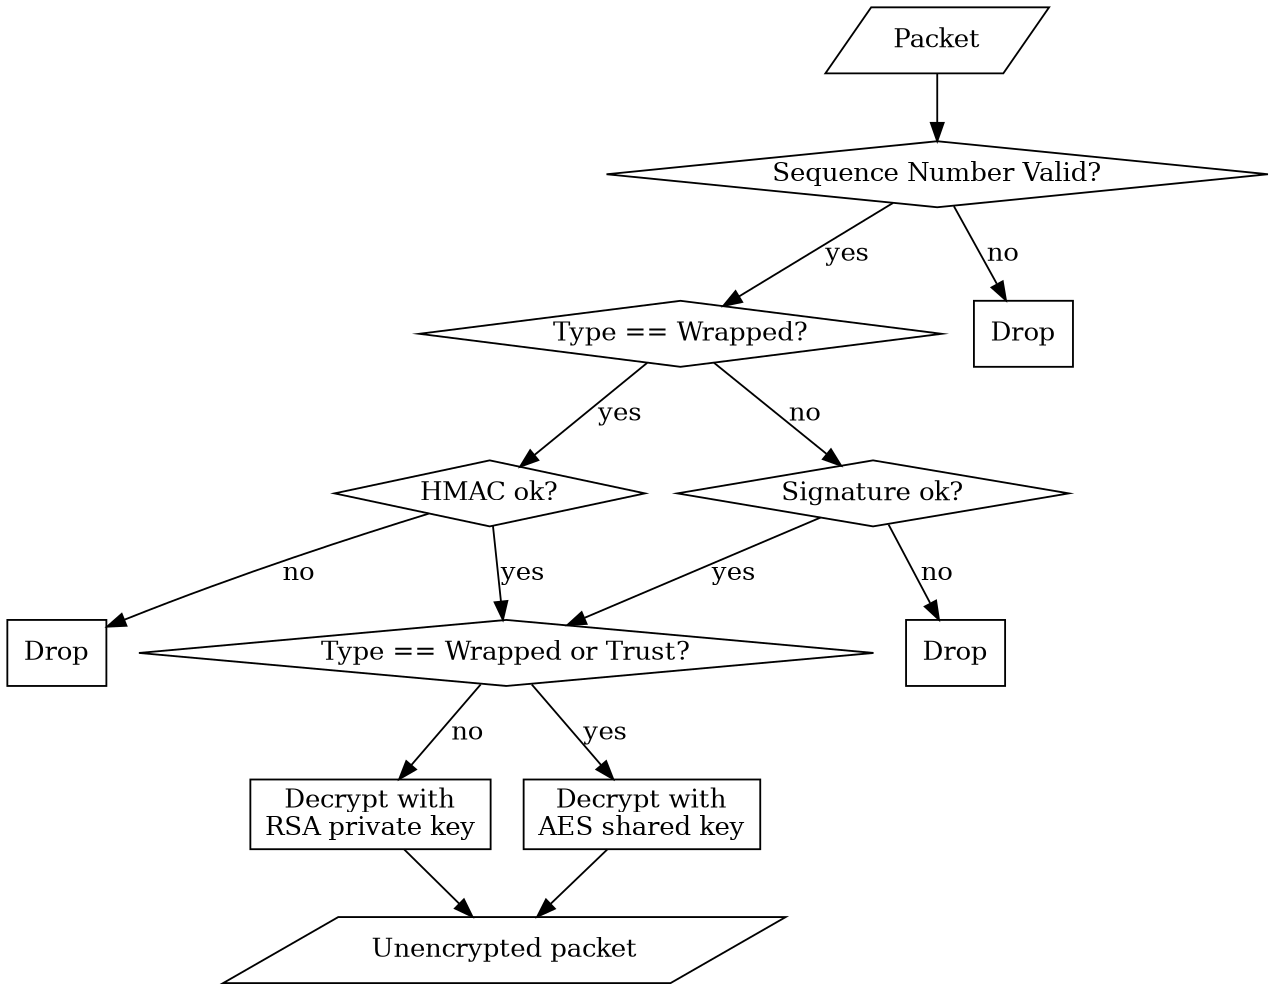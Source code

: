 digraph G {
	size="8.5,11"; page="8.5,11"; margin=0;
	packet [label="Packet", shape="parallelogram"]
	seq_num [label="Sequence Number Valid?", shape="diamond"]
	packet -> seq_num

	is_wrapped [label="Type == Wrapped?", shape="diamond"]
	reject1 [label="Drop", shape="rectangle"]
	seq_num -> is_wrapped [label="yes"]
	seq_num -> reject1 [label="no"]

	hmac_ok [label="HMAC ok?", shape="diamond"]
	sig_ok [label="Signature ok?", shape="diamond"]
	is_wrapped -> hmac_ok [label="yes"]
	is_wrapped -> sig_ok [label="no"]

	reject2 [label="Drop", shape="rectangle"]
	reject3 [label="Drop", shape="rectangle"]
	is_wrap_or_trust [label="Type == Wrapped or Trust?", shape="diamond"]
	hmac_ok -> is_wrap_or_trust [label="yes"]
	sig_ok -> is_wrap_or_trust [label="yes"]
	hmac_ok -> reject2 [label="no"]
	sig_ok -> reject3 [label="no"]

	decrypt_rsa [label="Decrypt with\nRSA private key", shape="rectangle"]
	decrypt_aes [label="Decrypt with\nAES shared key", shape="rectangle"]

	is_wrap_or_trust -> decrypt_rsa [label="no"]
	is_wrap_or_trust -> decrypt_aes [label="yes"]

	validated [label="Unencrypted packet", shape="parallelogram"]
	decrypt_rsa -> validated
	decrypt_aes -> validated
}

